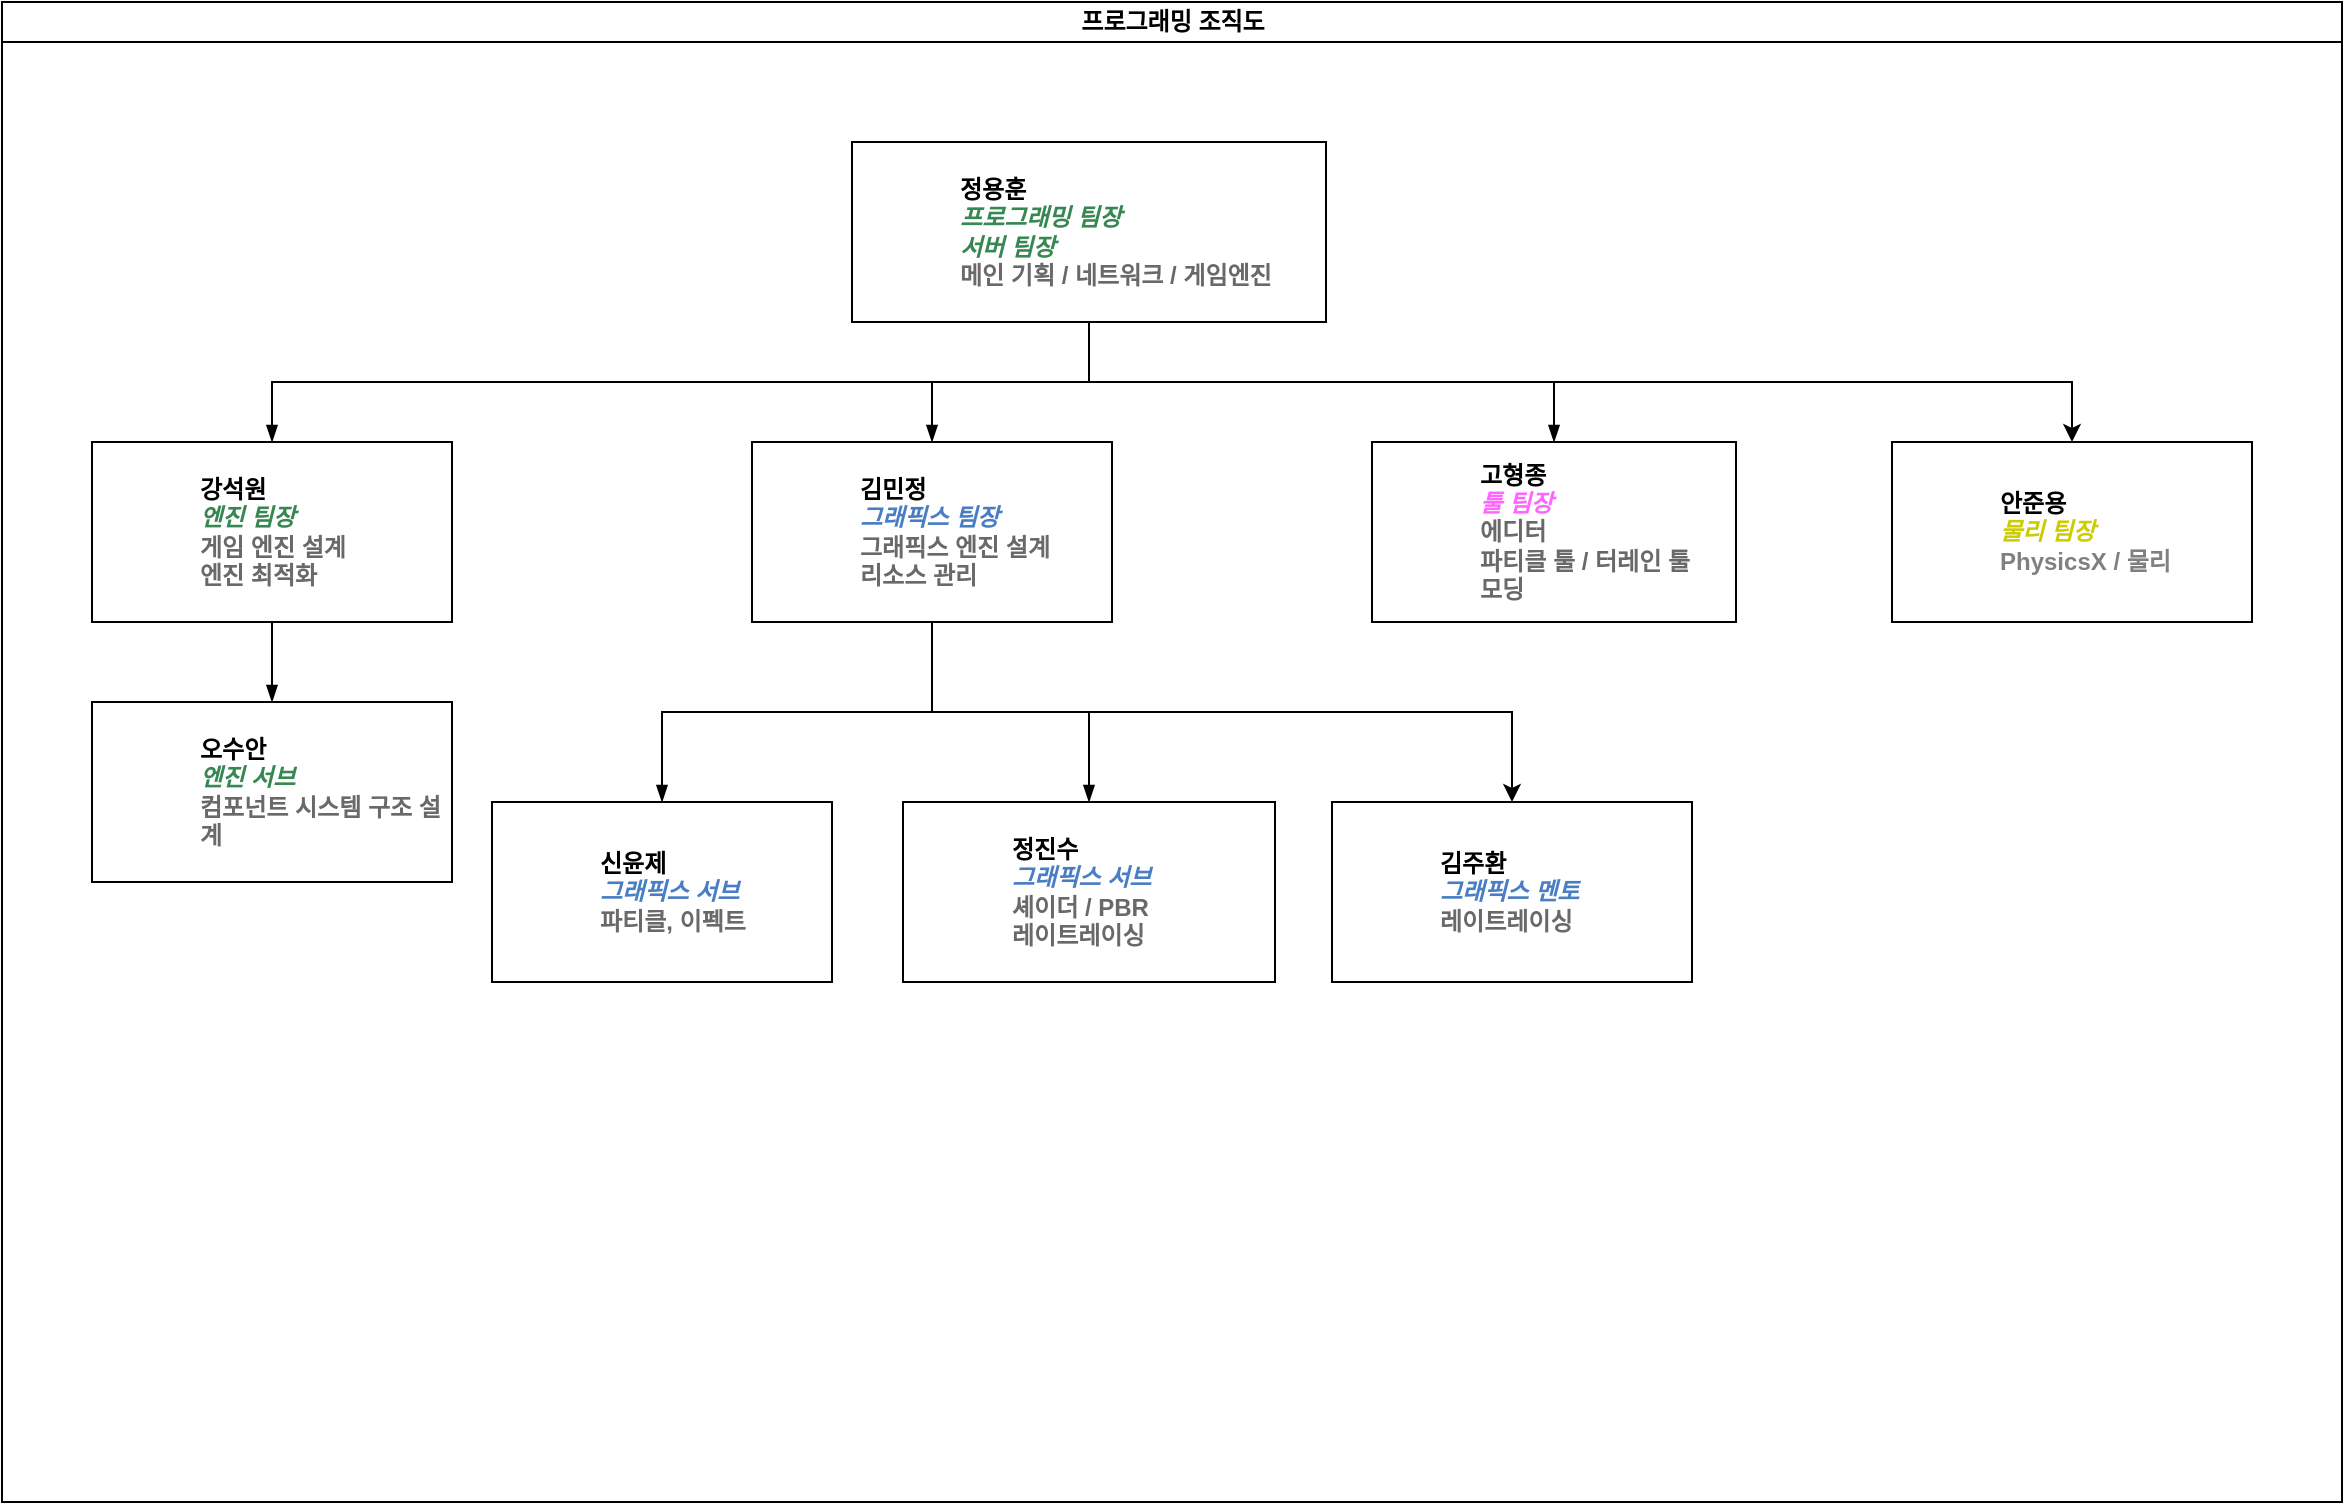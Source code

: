 <mxfile version="21.7.5" type="device">
  <diagram id="prtHgNgQTEPvFCAcTncT" name="Page-1">
    <mxGraphModel dx="1289" dy="864" grid="1" gridSize="10" guides="1" tooltips="1" connect="1" arrows="1" fold="1" page="1" pageScale="1" pageWidth="827" pageHeight="1169" math="0" shadow="0">
      <root>
        <mxCell id="0" />
        <mxCell id="1" parent="0" />
        <mxCell id="dNxyNK7c78bLwvsdeMH5-11" value="프로그래밍 조직도" style="swimlane;html=1;startSize=20;horizontal=1;containerType=tree;glass=0;" parent="1" vertex="1">
          <mxGeometry x="60" y="70" width="1170" height="750" as="geometry" />
        </mxCell>
        <UserObject label="정용훈&lt;br&gt;&lt;font color=&quot;#378752&quot;&gt;&lt;i style=&quot;&quot;&gt;프로그래밍 팀장&lt;/i&gt;&lt;br&gt;&lt;i style=&quot;&quot;&gt;서버 팀장&lt;/i&gt;&lt;/font&gt;&lt;br&gt;&lt;font color=&quot;#696969&quot;&gt;메인 기획 / 네트워크 / 게임엔진&lt;/font&gt;" name="Tessa Miller" position="CFO" location="Office 1" email="me@example.com" placeholders="1" link="https://www.draw.io" id="dNxyNK7c78bLwvsdeMH5-12">
          <mxCell style="label;image=https://cdn3.iconfinder.com/data/icons/user-avatars-1/512/users-3-128.png;whiteSpace=wrap;html=1;rounded=0;glass=0;treeMoving=1;treeFolding=1;" parent="dNxyNK7c78bLwvsdeMH5-11" vertex="1">
            <mxGeometry x="425" y="70" width="237" height="90" as="geometry" />
          </mxCell>
        </UserObject>
        <mxCell id="dNxyNK7c78bLwvsdeMH5-13" value="" style="endArrow=blockThin;endFill=1;fontSize=11;edgeStyle=elbowEdgeStyle;elbow=vertical;rounded=0;" parent="dNxyNK7c78bLwvsdeMH5-11" source="dNxyNK7c78bLwvsdeMH5-12" target="dNxyNK7c78bLwvsdeMH5-14" edge="1">
          <mxGeometry relative="1" as="geometry" />
        </mxCell>
        <UserObject label="강석원&lt;br&gt;&lt;font style=&quot;font-style: italic;&quot; color=&quot;#378752&quot;&gt;엔진 팀장&lt;/font&gt;&lt;br&gt;&lt;font style=&quot;&quot; color=&quot;#696969&quot;&gt;게임 엔진 설계&lt;br&gt;엔진 최적화&lt;/font&gt;" name="Edward Morrison" position="Brand Manager" location="Office 2" email="me@example.com" placeholders="1" link="https://www.draw.io" id="dNxyNK7c78bLwvsdeMH5-14">
          <mxCell style="label;image=https://cdn3.iconfinder.com/data/icons/user-avatars-1/512/users-10-3-128.png;whiteSpace=wrap;html=1;rounded=0;glass=0;treeFolding=1;treeMoving=1;" parent="dNxyNK7c78bLwvsdeMH5-11" vertex="1">
            <mxGeometry x="45" y="220" width="180" height="90" as="geometry" />
          </mxCell>
        </UserObject>
        <mxCell id="dNxyNK7c78bLwvsdeMH5-15" value="" style="endArrow=blockThin;endFill=1;fontSize=11;edgeStyle=elbowEdgeStyle;elbow=vertical;rounded=0;" parent="dNxyNK7c78bLwvsdeMH5-11" source="dNxyNK7c78bLwvsdeMH5-12" target="dNxyNK7c78bLwvsdeMH5-16" edge="1">
          <mxGeometry relative="1" as="geometry" />
        </mxCell>
        <mxCell id="ZguI2DVWmd5bIn2cXP6Q-2" style="edgeStyle=orthogonalEdgeStyle;rounded=0;orthogonalLoop=1;jettySize=auto;html=1;exitX=0.5;exitY=1;exitDx=0;exitDy=0;entryX=0.5;entryY=0;entryDx=0;entryDy=0;" edge="1" parent="dNxyNK7c78bLwvsdeMH5-11" source="dNxyNK7c78bLwvsdeMH5-16" target="ZguI2DVWmd5bIn2cXP6Q-1">
          <mxGeometry relative="1" as="geometry" />
        </mxCell>
        <UserObject label="김민정&lt;br&gt;&lt;font color=&quot;#497ec4&quot; style=&quot;font-style: italic;&quot;&gt;그래픽스 팀장&lt;/font&gt;&lt;br&gt;&lt;font style=&quot;&quot; color=&quot;#696969&quot;&gt;그래픽스 엔진 설계&lt;br&gt;리소스 관리&lt;/font&gt;" name="Evan Valet" position="HR Director" location="Office 4" email="me@example.com" placeholders="1" link="https://www.draw.io" id="dNxyNK7c78bLwvsdeMH5-16">
          <mxCell style="label;image=https://cdn3.iconfinder.com/data/icons/user-avatars-1/512/users-9-2-128.png;whiteSpace=wrap;html=1;rounded=0;glass=0;treeFolding=1;treeMoving=1;" parent="dNxyNK7c78bLwvsdeMH5-11" vertex="1">
            <mxGeometry x="375" y="220" width="180" height="90" as="geometry" />
          </mxCell>
        </UserObject>
        <mxCell id="dNxyNK7c78bLwvsdeMH5-17" value="" style="endArrow=blockThin;endFill=1;fontSize=11;edgeStyle=elbowEdgeStyle;elbow=vertical;rounded=0;" parent="dNxyNK7c78bLwvsdeMH5-11" source="dNxyNK7c78bLwvsdeMH5-12" target="dNxyNK7c78bLwvsdeMH5-18" edge="1">
          <mxGeometry relative="1" as="geometry" />
        </mxCell>
        <UserObject label="고형종&lt;br&gt;&lt;font color=&quot;#ff66ff&quot; style=&quot;font-style: italic;&quot;&gt;툴 팀장&lt;/font&gt;&lt;br&gt;&lt;font style=&quot;&quot; color=&quot;#696969&quot;&gt;에디터&lt;br&gt;파티클 툴 / 터레인 툴&lt;br&gt;모딩&lt;/font&gt;" name="Alison Donovan" position="System Admin" location="Office 3" email="me@example.com" placeholders="1" link="https://www.draw.io" id="dNxyNK7c78bLwvsdeMH5-18">
          <mxCell style="label;image=https://cdn3.iconfinder.com/data/icons/user-avatars-1/512/users-2-128.png;whiteSpace=wrap;html=1;rounded=0;glass=0;" parent="dNxyNK7c78bLwvsdeMH5-11" vertex="1">
            <mxGeometry x="685" y="220" width="182" height="90" as="geometry" />
          </mxCell>
        </UserObject>
        <mxCell id="ZVt5tsY7in2nTStpuEOq-4" value="" style="endArrow=blockThin;endFill=1;fontSize=11;edgeStyle=elbowEdgeStyle;elbow=vertical;rounded=0;" parent="dNxyNK7c78bLwvsdeMH5-11" source="dNxyNK7c78bLwvsdeMH5-14" target="ZVt5tsY7in2nTStpuEOq-5" edge="1">
          <mxGeometry relative="1" as="geometry">
            <mxPoint x="502" y="220" as="sourcePoint" />
          </mxGeometry>
        </mxCell>
        <UserObject label="오수안&lt;br&gt;&lt;font style=&quot;font-style: italic;&quot; color=&quot;#378752&quot;&gt;엔진 서브&lt;/font&gt;&lt;br&gt;&lt;font style=&quot;&quot; color=&quot;#696969&quot;&gt;컴포넌트 시스템 구조 설계&lt;/font&gt;" name="Edward Morrison" position="Brand Manager" location="Office 2" email="me@example.com" placeholders="1" link="https://www.draw.io" id="ZVt5tsY7in2nTStpuEOq-5">
          <mxCell style="label;image=https://cdn3.iconfinder.com/data/icons/user-avatars-1/512/users-10-3-128.png;whiteSpace=wrap;html=1;rounded=0;glass=0;treeFolding=1;treeMoving=1;" parent="dNxyNK7c78bLwvsdeMH5-11" vertex="1">
            <mxGeometry x="45" y="350" width="180" height="90" as="geometry" />
          </mxCell>
        </UserObject>
        <mxCell id="ZVt5tsY7in2nTStpuEOq-6" value="" style="endArrow=blockThin;endFill=1;fontSize=11;edgeStyle=elbowEdgeStyle;elbow=vertical;rounded=0;" parent="dNxyNK7c78bLwvsdeMH5-11" source="dNxyNK7c78bLwvsdeMH5-16" target="ZVt5tsY7in2nTStpuEOq-7" edge="1">
          <mxGeometry relative="1" as="geometry">
            <mxPoint x="502" y="270" as="sourcePoint" />
          </mxGeometry>
        </mxCell>
        <UserObject label="정진수&lt;br&gt;&lt;font color=&quot;#497ec4&quot;&gt;&lt;i style=&quot;&quot;&gt;그래픽스 서브&lt;/i&gt;&lt;br&gt;&lt;/font&gt;&lt;font color=&quot;#696969&quot;&gt;셰이더 / PBR &lt;br&gt;레이트레이싱&lt;/font&gt;" name="Evan Valet" position="HR Director" location="Office 4" email="me@example.com" placeholders="1" link="https://www.draw.io" id="ZVt5tsY7in2nTStpuEOq-7">
          <mxCell style="label;image=https://cdn3.iconfinder.com/data/icons/user-avatars-1/512/users-9-2-128.png;whiteSpace=wrap;html=1;rounded=0;glass=0;treeFolding=1;treeMoving=1;" parent="dNxyNK7c78bLwvsdeMH5-11" vertex="1">
            <mxGeometry x="450.5" y="400" width="186" height="90" as="geometry" />
          </mxCell>
        </UserObject>
        <mxCell id="ZVt5tsY7in2nTStpuEOq-10" value="" style="endArrow=blockThin;endFill=1;fontSize=11;edgeStyle=elbowEdgeStyle;elbow=vertical;rounded=0;" parent="dNxyNK7c78bLwvsdeMH5-11" source="dNxyNK7c78bLwvsdeMH5-16" target="ZVt5tsY7in2nTStpuEOq-11" edge="1">
          <mxGeometry relative="1" as="geometry">
            <mxPoint x="519" y="270" as="sourcePoint" />
          </mxGeometry>
        </mxCell>
        <UserObject label="신윤제&lt;br&gt;&lt;font color=&quot;#497ec4&quot; style=&quot;font-style: italic;&quot;&gt;그래픽스 서브&lt;/font&gt;&lt;br&gt;&lt;font style=&quot;&quot; color=&quot;#696969&quot;&gt;파티클, 이펙트&lt;/font&gt;" name="Evan Valet" position="HR Director" location="Office 4" email="me@example.com" placeholders="1" link="https://www.draw.io" id="ZVt5tsY7in2nTStpuEOq-11">
          <mxCell style="label;image=https://cdn3.iconfinder.com/data/icons/user-avatars-1/512/users-9-2-128.png;whiteSpace=wrap;html=1;rounded=0;glass=0;treeFolding=1;treeMoving=1;" parent="dNxyNK7c78bLwvsdeMH5-11" vertex="1">
            <mxGeometry x="245" y="400" width="170" height="90" as="geometry" />
          </mxCell>
        </UserObject>
        <mxCell id="ZVt5tsY7in2nTStpuEOq-12" value="" style="edgeStyle=orthogonalEdgeStyle;rounded=0;orthogonalLoop=1;jettySize=auto;html=1;exitX=0.5;exitY=1;exitDx=0;exitDy=0;" parent="dNxyNK7c78bLwvsdeMH5-11" source="dNxyNK7c78bLwvsdeMH5-12" target="ZVt5tsY7in2nTStpuEOq-13" edge="1">
          <mxGeometry relative="1" as="geometry" />
        </mxCell>
        <UserObject label="안준용&lt;br&gt;&lt;font color=&quot;#cccc00&quot;&gt;&lt;font style=&quot;font-style: italic;&quot;&gt;물리 팀장&lt;/font&gt;&lt;br&gt;&lt;/font&gt;&lt;font style=&quot;&quot; color=&quot;#808080&quot;&gt;PhysicsX / 물리&lt;/font&gt;" name="Tessa Miller" position="CFO" location="Office 1" email="me@example.com" placeholders="1" link="https://www.draw.io" id="ZVt5tsY7in2nTStpuEOq-13">
          <mxCell style="label;image=https://cdn3.iconfinder.com/data/icons/user-avatars-1/512/users-3-128.png;whiteSpace=wrap;html=1;rounded=0;glass=0;treeMoving=1;treeFolding=1;" parent="dNxyNK7c78bLwvsdeMH5-11" vertex="1">
            <mxGeometry x="945" y="220" width="180" height="90" as="geometry" />
          </mxCell>
        </UserObject>
        <UserObject label="김주환&lt;br&gt;&lt;font color=&quot;#497ec4&quot; style=&quot;font-style: italic;&quot;&gt;그래픽스 멘토&lt;/font&gt;&lt;br&gt;&lt;font color=&quot;#696969&quot;&gt;레이트레이싱&lt;/font&gt;" name="Evan Valet" position="HR Director" location="Office 4" email="me@example.com" placeholders="1" link="https://www.draw.io" id="ZguI2DVWmd5bIn2cXP6Q-1">
          <mxCell style="label;image=https://cdn3.iconfinder.com/data/icons/user-avatars-1/512/users-9-2-128.png;whiteSpace=wrap;html=1;rounded=0;glass=0;treeFolding=1;treeMoving=1;" vertex="1" parent="dNxyNK7c78bLwvsdeMH5-11">
            <mxGeometry x="665" y="400" width="180" height="90" as="geometry" />
          </mxCell>
        </UserObject>
      </root>
    </mxGraphModel>
  </diagram>
</mxfile>
